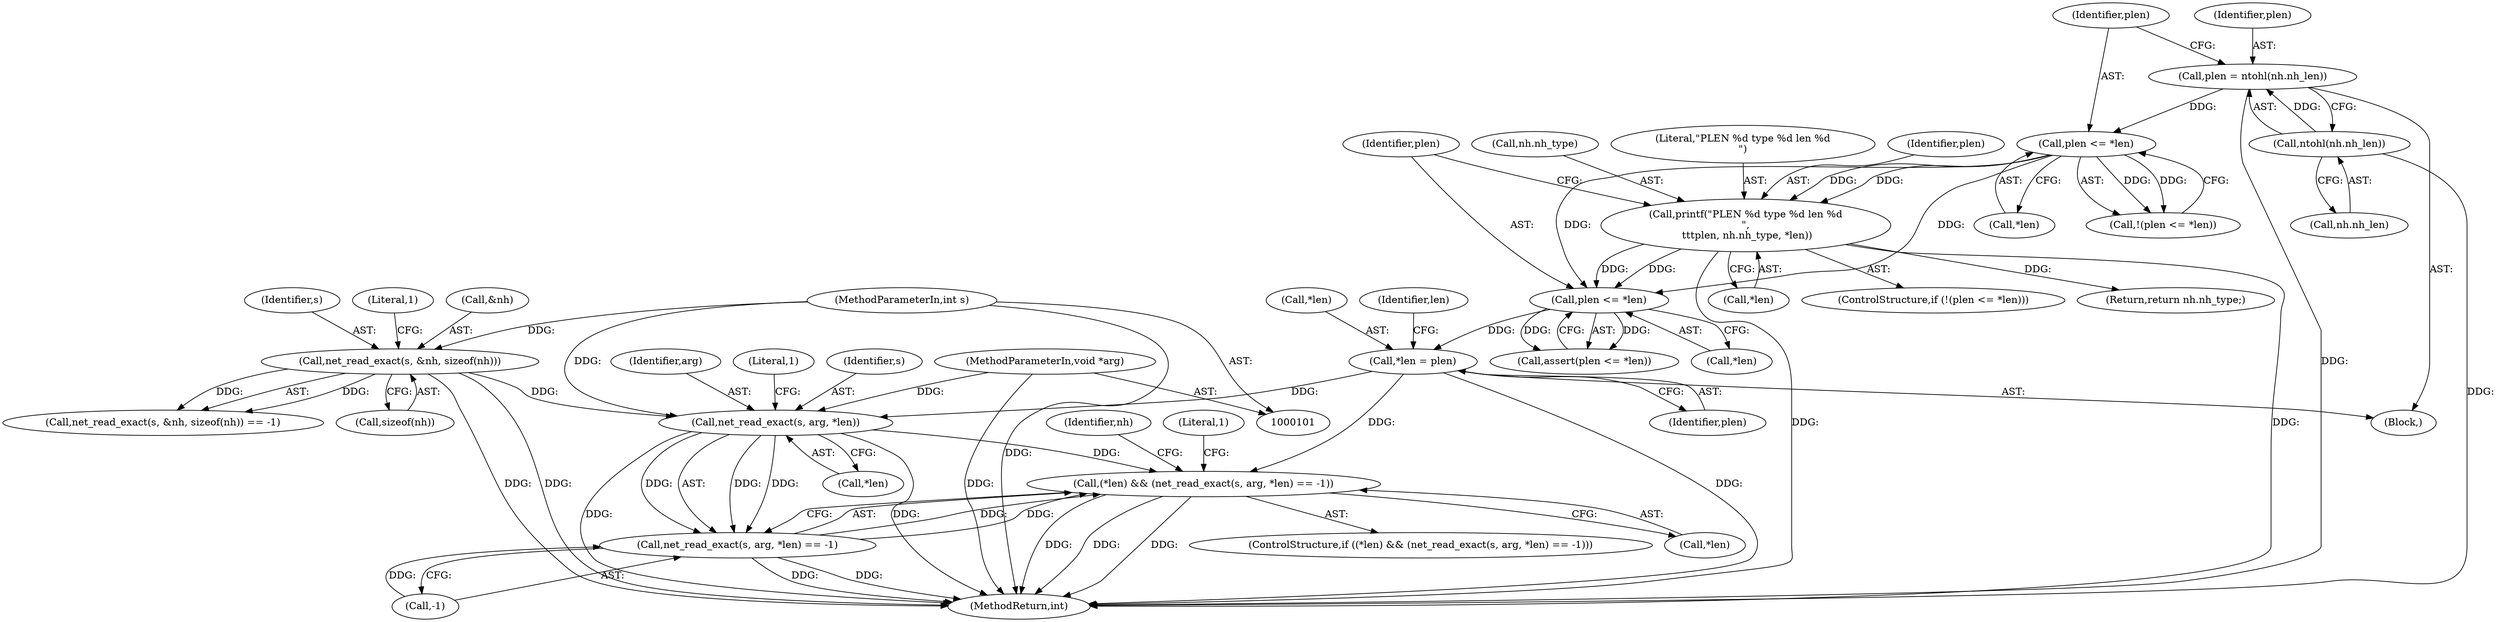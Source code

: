digraph "1_aircrack-ng_88702a3ce4c28a973bf69023cd0312f412f6193e@API" {
"1000156" [label="(Call,net_read_exact(s, arg, *len))"];
"1000110" [label="(Call,net_read_exact(s, &nh, sizeof(nh)))"];
"1000102" [label="(MethodParameterIn,int s)"];
"1000103" [label="(MethodParameterIn,void *arg)"];
"1000147" [label="(Call,*len = plen)"];
"1000143" [label="(Call,plen <= *len)"];
"1000134" [label="(Call,printf(\"PLEN %d type %d len %d\n\",\n \t\t\tplen, nh.nh_type, *len))"];
"1000130" [label="(Call,plen <= *len)"];
"1000122" [label="(Call,plen = ntohl(nh.nh_len))"];
"1000124" [label="(Call,ntohl(nh.nh_len))"];
"1000152" [label="(Call,(*len) && (net_read_exact(s, arg, *len) == -1))"];
"1000155" [label="(Call,net_read_exact(s, arg, *len) == -1)"];
"1000140" [label="(Call,*len)"];
"1000112" [label="(Call,&nh)"];
"1000122" [label="(Call,plen = ntohl(nh.nh_len))"];
"1000169" [label="(Identifier,nh)"];
"1000114" [label="(Call,sizeof(nh))"];
"1000152" [label="(Call,(*len) && (net_read_exact(s, arg, *len) == -1))"];
"1000148" [label="(Call,*len)"];
"1000111" [label="(Identifier,s)"];
"1000144" [label="(Identifier,plen)"];
"1000166" [label="(Literal,1)"];
"1000125" [label="(Call,nh.nh_len)"];
"1000147" [label="(Call,*len = plen)"];
"1000128" [label="(ControlStructure,if (!(plen <= *len)))"];
"1000158" [label="(Identifier,arg)"];
"1000154" [label="(Identifier,len)"];
"1000103" [label="(MethodParameterIn,void *arg)"];
"1000151" [label="(ControlStructure,if ((*len) && (net_read_exact(s, arg, *len) == -1)))"];
"1000109" [label="(Call,net_read_exact(s, &nh, sizeof(nh)) == -1)"];
"1000110" [label="(Call,net_read_exact(s, &nh, sizeof(nh)))"];
"1000171" [label="(MethodReturn,int)"];
"1000150" [label="(Identifier,plen)"];
"1000136" [label="(Identifier,plen)"];
"1000131" [label="(Identifier,plen)"];
"1000137" [label="(Call,nh.nh_type)"];
"1000167" [label="(Return,return nh.nh_type;)"];
"1000162" [label="(Literal,1)"];
"1000129" [label="(Call,!(plen <= *len))"];
"1000153" [label="(Call,*len)"];
"1000143" [label="(Call,plen <= *len)"];
"1000142" [label="(Call,assert(plen <= *len))"];
"1000155" [label="(Call,net_read_exact(s, arg, *len) == -1)"];
"1000102" [label="(MethodParameterIn,int s)"];
"1000105" [label="(Block,)"];
"1000130" [label="(Call,plen <= *len)"];
"1000135" [label="(Literal,\"PLEN %d type %d len %d\n\")"];
"1000157" [label="(Identifier,s)"];
"1000134" [label="(Call,printf(\"PLEN %d type %d len %d\n\",\n \t\t\tplen, nh.nh_type, *len))"];
"1000156" [label="(Call,net_read_exact(s, arg, *len))"];
"1000123" [label="(Identifier,plen)"];
"1000132" [label="(Call,*len)"];
"1000161" [label="(Call,-1)"];
"1000159" [label="(Call,*len)"];
"1000117" [label="(Literal,1)"];
"1000124" [label="(Call,ntohl(nh.nh_len))"];
"1000145" [label="(Call,*len)"];
"1000156" -> "1000155"  [label="AST: "];
"1000156" -> "1000159"  [label="CFG: "];
"1000157" -> "1000156"  [label="AST: "];
"1000158" -> "1000156"  [label="AST: "];
"1000159" -> "1000156"  [label="AST: "];
"1000162" -> "1000156"  [label="CFG: "];
"1000156" -> "1000171"  [label="DDG: "];
"1000156" -> "1000171"  [label="DDG: "];
"1000156" -> "1000152"  [label="DDG: "];
"1000156" -> "1000155"  [label="DDG: "];
"1000156" -> "1000155"  [label="DDG: "];
"1000156" -> "1000155"  [label="DDG: "];
"1000110" -> "1000156"  [label="DDG: "];
"1000102" -> "1000156"  [label="DDG: "];
"1000103" -> "1000156"  [label="DDG: "];
"1000147" -> "1000156"  [label="DDG: "];
"1000110" -> "1000109"  [label="AST: "];
"1000110" -> "1000114"  [label="CFG: "];
"1000111" -> "1000110"  [label="AST: "];
"1000112" -> "1000110"  [label="AST: "];
"1000114" -> "1000110"  [label="AST: "];
"1000117" -> "1000110"  [label="CFG: "];
"1000110" -> "1000171"  [label="DDG: "];
"1000110" -> "1000171"  [label="DDG: "];
"1000110" -> "1000109"  [label="DDG: "];
"1000110" -> "1000109"  [label="DDG: "];
"1000102" -> "1000110"  [label="DDG: "];
"1000102" -> "1000101"  [label="AST: "];
"1000102" -> "1000171"  [label="DDG: "];
"1000103" -> "1000101"  [label="AST: "];
"1000103" -> "1000171"  [label="DDG: "];
"1000147" -> "1000105"  [label="AST: "];
"1000147" -> "1000150"  [label="CFG: "];
"1000148" -> "1000147"  [label="AST: "];
"1000150" -> "1000147"  [label="AST: "];
"1000154" -> "1000147"  [label="CFG: "];
"1000147" -> "1000171"  [label="DDG: "];
"1000143" -> "1000147"  [label="DDG: "];
"1000147" -> "1000152"  [label="DDG: "];
"1000143" -> "1000142"  [label="AST: "];
"1000143" -> "1000145"  [label="CFG: "];
"1000144" -> "1000143"  [label="AST: "];
"1000145" -> "1000143"  [label="AST: "];
"1000142" -> "1000143"  [label="CFG: "];
"1000143" -> "1000142"  [label="DDG: "];
"1000143" -> "1000142"  [label="DDG: "];
"1000134" -> "1000143"  [label="DDG: "];
"1000134" -> "1000143"  [label="DDG: "];
"1000130" -> "1000143"  [label="DDG: "];
"1000130" -> "1000143"  [label="DDG: "];
"1000134" -> "1000128"  [label="AST: "];
"1000134" -> "1000140"  [label="CFG: "];
"1000135" -> "1000134"  [label="AST: "];
"1000136" -> "1000134"  [label="AST: "];
"1000137" -> "1000134"  [label="AST: "];
"1000140" -> "1000134"  [label="AST: "];
"1000144" -> "1000134"  [label="CFG: "];
"1000134" -> "1000171"  [label="DDG: "];
"1000134" -> "1000171"  [label="DDG: "];
"1000130" -> "1000134"  [label="DDG: "];
"1000130" -> "1000134"  [label="DDG: "];
"1000134" -> "1000167"  [label="DDG: "];
"1000130" -> "1000129"  [label="AST: "];
"1000130" -> "1000132"  [label="CFG: "];
"1000131" -> "1000130"  [label="AST: "];
"1000132" -> "1000130"  [label="AST: "];
"1000129" -> "1000130"  [label="CFG: "];
"1000130" -> "1000129"  [label="DDG: "];
"1000130" -> "1000129"  [label="DDG: "];
"1000122" -> "1000130"  [label="DDG: "];
"1000122" -> "1000105"  [label="AST: "];
"1000122" -> "1000124"  [label="CFG: "];
"1000123" -> "1000122"  [label="AST: "];
"1000124" -> "1000122"  [label="AST: "];
"1000131" -> "1000122"  [label="CFG: "];
"1000122" -> "1000171"  [label="DDG: "];
"1000124" -> "1000122"  [label="DDG: "];
"1000124" -> "1000125"  [label="CFG: "];
"1000125" -> "1000124"  [label="AST: "];
"1000124" -> "1000171"  [label="DDG: "];
"1000152" -> "1000151"  [label="AST: "];
"1000152" -> "1000153"  [label="CFG: "];
"1000152" -> "1000155"  [label="CFG: "];
"1000153" -> "1000152"  [label="AST: "];
"1000155" -> "1000152"  [label="AST: "];
"1000166" -> "1000152"  [label="CFG: "];
"1000169" -> "1000152"  [label="CFG: "];
"1000152" -> "1000171"  [label="DDG: "];
"1000152" -> "1000171"  [label="DDG: "];
"1000152" -> "1000171"  [label="DDG: "];
"1000155" -> "1000152"  [label="DDG: "];
"1000155" -> "1000152"  [label="DDG: "];
"1000155" -> "1000161"  [label="CFG: "];
"1000161" -> "1000155"  [label="AST: "];
"1000155" -> "1000171"  [label="DDG: "];
"1000155" -> "1000171"  [label="DDG: "];
"1000161" -> "1000155"  [label="DDG: "];
}
